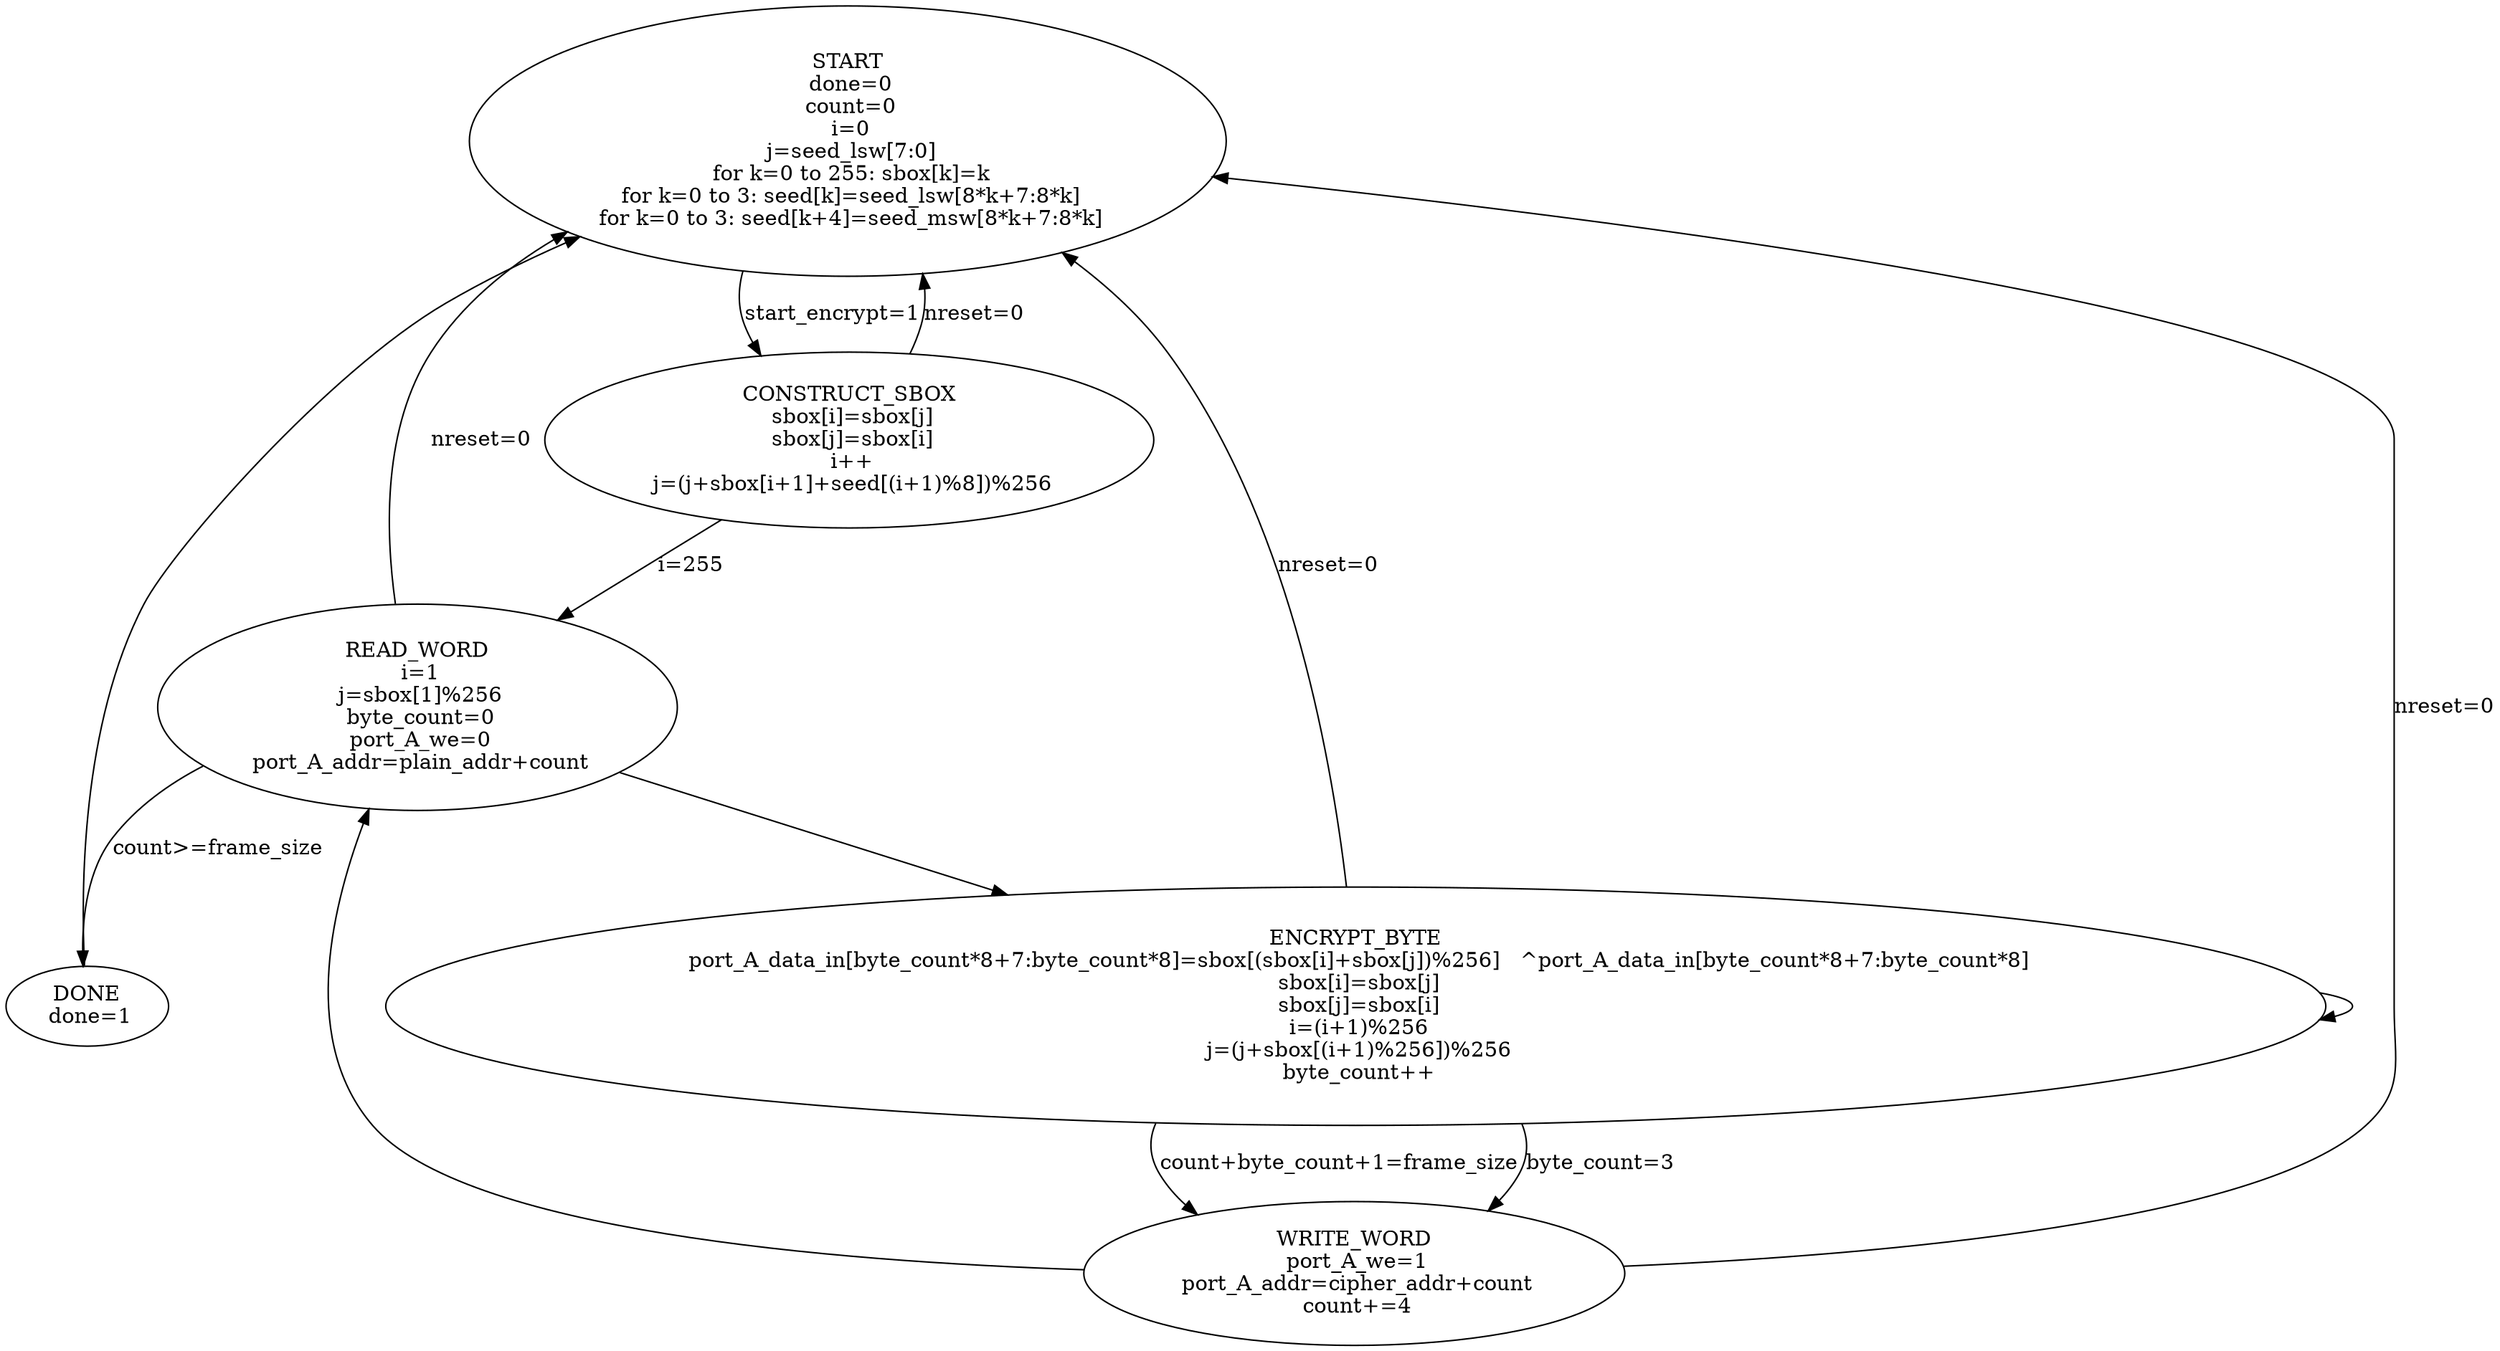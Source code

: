 digraph state_machine {
  start [label="START\n \
done=0\n \
count=0\n \
i=0\n \
j=seed_lsw[7:0]\n \
for k=0 to 255: sbox[k]=k\n \
for k=0 to 3: seed[k]=seed_lsw[8*k+7:8*k]\n \
for k=0 to 3: seed[k+4]=seed_msw[8*k+7:8*k]"]
  start -> construct_sbox [label="start_encrypt=1"]

  construct_sbox [label="CONSTRUCT_SBOX\n \
sbox[i]=sbox[j]\n \
sbox[j]=sbox[i]\n \
i++\n \
j=(j+sbox[i+1]+seed[(i+1)%8])%256"]
  construct_sbox -> start [label="nreset=0"]
  construct_sbox -> read_word [label="i=255"]

  read_word [label="READ_WORD\n \
i=1\n \
j=sbox[1]%256\n \
byte_count=0\n \
port_A_we=0\n \
port_A_addr=plain_addr+count"]
  read_word -> start [label="nreset=0"]
  read_word -> done [label="count>=frame_size"]
  read_word -> encrypt_byte

  encrypt_byte [label="ENCRYPT_BYTE\n \
port_A_data_in[byte_count*8+7:byte_count*8]=sbox[(sbox[i]+sbox[j])%256] \
  ^port_A_data_in[byte_count*8+7:byte_count*8]\n \
sbox[i]=sbox[j]\n \
sbox[j]=sbox[i]\n \
i=(i+1)%256\n \
j=(j+sbox[(i+1)%256])%256\n \
byte_count++"]
  encrypt_byte -> start [label="nreset=0"]
  encrypt_byte -> write_word [label="count+byte_count+1=frame_size"]
  encrypt_byte -> write_word [label="byte_count=3"]
  encrypt_byte -> encrypt_byte

  write_word [label="WRITE_WORD\n \
port_A_we=1\n \
port_A_addr=cipher_addr+count\n \
count+=4"]
  write_word -> start [label="nreset=0"]
  write_word -> read_word

  done [label="DONE\n \
done=1"]
  done -> start
}
